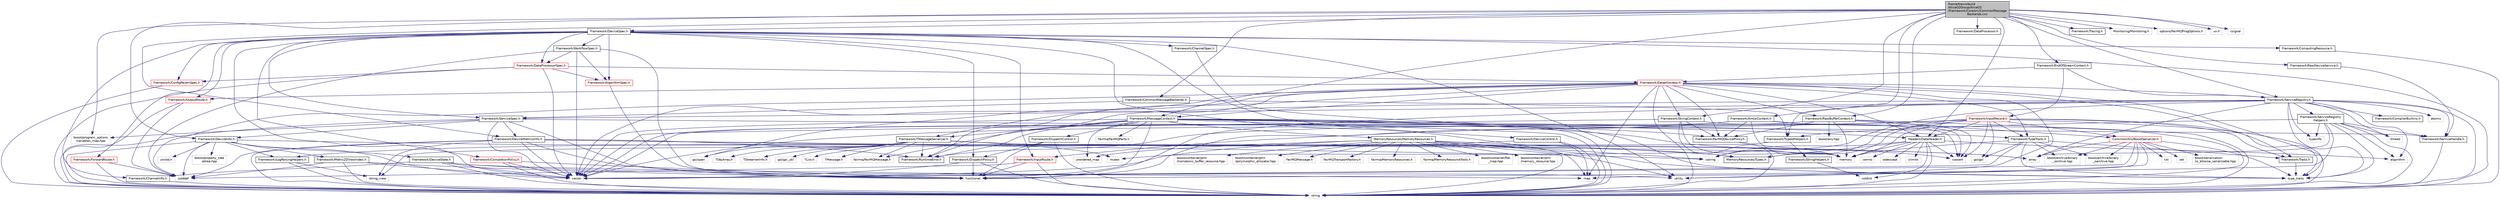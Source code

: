 digraph "/home/travis/build/AliceO2Group/AliceO2/Framework/Core/src/CommonMessageBackends.cxx"
{
 // INTERACTIVE_SVG=YES
  bgcolor="transparent";
  edge [fontname="Helvetica",fontsize="10",labelfontname="Helvetica",labelfontsize="10"];
  node [fontname="Helvetica",fontsize="10",shape=record];
  Node0 [label="/home/travis/build\l/AliceO2Group/AliceO2\l/Framework/Core/src/CommonMessage\lBackends.cxx",height=0.2,width=0.4,color="black", fillcolor="grey75", style="filled", fontcolor="black"];
  Node0 -> Node1 [color="midnightblue",fontsize="10",style="solid",fontname="Helvetica"];
  Node1 [label="Framework/CommonMessageBackends.h",height=0.2,width=0.4,color="black",URL="$d5/d67/CommonMessageBackends_8h.html"];
  Node1 -> Node2 [color="midnightblue",fontsize="10",style="solid",fontname="Helvetica"];
  Node2 [label="Framework/ServiceSpec.h",height=0.2,width=0.4,color="black",URL="$d4/d61/ServiceSpec_8h.html"];
  Node2 -> Node3 [color="midnightblue",fontsize="10",style="solid",fontname="Helvetica"];
  Node3 [label="Framework/ServiceHandle.h",height=0.2,width=0.4,color="black",URL="$d3/d28/ServiceHandle_8h.html"];
  Node3 -> Node4 [color="midnightblue",fontsize="10",style="solid",fontname="Helvetica"];
  Node4 [label="string",height=0.2,width=0.4,color="grey75"];
  Node2 -> Node5 [color="midnightblue",fontsize="10",style="solid",fontname="Helvetica"];
  Node5 [label="Framework/DeviceMetricsInfo.h",height=0.2,width=0.4,color="black",URL="$dc/df0/DeviceMetricsInfo_8h.html"];
  Node5 -> Node6 [color="midnightblue",fontsize="10",style="solid",fontname="Helvetica"];
  Node6 [label="Framework/RuntimeError.h",height=0.2,width=0.4,color="black",URL="$d1/d76/RuntimeError_8h.html"];
  Node5 -> Node7 [color="midnightblue",fontsize="10",style="solid",fontname="Helvetica"];
  Node7 [label="array",height=0.2,width=0.4,color="grey75"];
  Node5 -> Node8 [color="midnightblue",fontsize="10",style="solid",fontname="Helvetica"];
  Node8 [label="cstddef",height=0.2,width=0.4,color="grey75"];
  Node5 -> Node9 [color="midnightblue",fontsize="10",style="solid",fontname="Helvetica"];
  Node9 [label="cstring",height=0.2,width=0.4,color="grey75"];
  Node5 -> Node10 [color="midnightblue",fontsize="10",style="solid",fontname="Helvetica"];
  Node10 [label="functional",height=0.2,width=0.4,color="grey75"];
  Node5 -> Node4 [color="midnightblue",fontsize="10",style="solid",fontname="Helvetica"];
  Node5 -> Node11 [color="midnightblue",fontsize="10",style="solid",fontname="Helvetica"];
  Node11 [label="string_view",height=0.2,width=0.4,color="grey75"];
  Node5 -> Node12 [color="midnightblue",fontsize="10",style="solid",fontname="Helvetica"];
  Node12 [label="vector",height=0.2,width=0.4,color="grey75"];
  Node2 -> Node13 [color="midnightblue",fontsize="10",style="solid",fontname="Helvetica"];
  Node13 [label="Framework/DeviceInfo.h",height=0.2,width=0.4,color="black",URL="$d7/d58/DeviceInfo_8h.html"];
  Node13 -> Node14 [color="midnightblue",fontsize="10",style="solid",fontname="Helvetica"];
  Node14 [label="Framework/LogParsingHelpers.h",height=0.2,width=0.4,color="black",URL="$d8/d4a/LogParsingHelpers_8h.html"];
  Node14 -> Node4 [color="midnightblue",fontsize="10",style="solid",fontname="Helvetica"];
  Node14 -> Node11 [color="midnightblue",fontsize="10",style="solid",fontname="Helvetica"];
  Node13 -> Node15 [color="midnightblue",fontsize="10",style="solid",fontname="Helvetica"];
  Node15 [label="Framework/Metric2DViewIndex.h",height=0.2,width=0.4,color="black",URL="$d0/d2c/Metric2DViewIndex_8h.html"];
  Node15 -> Node10 [color="midnightblue",fontsize="10",style="solid",fontname="Helvetica"];
  Node15 -> Node8 [color="midnightblue",fontsize="10",style="solid",fontname="Helvetica"];
  Node15 -> Node4 [color="midnightblue",fontsize="10",style="solid",fontname="Helvetica"];
  Node15 -> Node12 [color="midnightblue",fontsize="10",style="solid",fontname="Helvetica"];
  Node13 -> Node16 [color="midnightblue",fontsize="10",style="solid",fontname="Helvetica"];
  Node16 [label="Framework/DeviceState.h",height=0.2,width=0.4,color="black",URL="$d9/de0/DeviceState_8h.html"];
  Node16 -> Node17 [color="midnightblue",fontsize="10",style="solid",fontname="Helvetica"];
  Node17 [label="Framework/ChannelInfo.h",height=0.2,width=0.4,color="black",URL="$dd/de5/ChannelInfo_8h.html"];
  Node17 -> Node4 [color="midnightblue",fontsize="10",style="solid",fontname="Helvetica"];
  Node16 -> Node12 [color="midnightblue",fontsize="10",style="solid",fontname="Helvetica"];
  Node16 -> Node4 [color="midnightblue",fontsize="10",style="solid",fontname="Helvetica"];
  Node16 -> Node18 [color="midnightblue",fontsize="10",style="solid",fontname="Helvetica"];
  Node18 [label="map",height=0.2,width=0.4,color="grey75"];
  Node16 -> Node19 [color="midnightblue",fontsize="10",style="solid",fontname="Helvetica"];
  Node19 [label="utility",height=0.2,width=0.4,color="grey75"];
  Node13 -> Node8 [color="midnightblue",fontsize="10",style="solid",fontname="Helvetica"];
  Node13 -> Node4 [color="midnightblue",fontsize="10",style="solid",fontname="Helvetica"];
  Node13 -> Node12 [color="midnightblue",fontsize="10",style="solid",fontname="Helvetica"];
  Node13 -> Node20 [color="midnightblue",fontsize="10",style="solid",fontname="Helvetica"];
  Node20 [label="unistd.h",height=0.2,width=0.4,color="grey75"];
  Node13 -> Node7 [color="midnightblue",fontsize="10",style="solid",fontname="Helvetica"];
  Node13 -> Node21 [color="midnightblue",fontsize="10",style="solid",fontname="Helvetica"];
  Node21 [label="boost/property_tree\l/ptree.hpp",height=0.2,width=0.4,color="grey75"];
  Node2 -> Node10 [color="midnightblue",fontsize="10",style="solid",fontname="Helvetica"];
  Node2 -> Node4 [color="midnightblue",fontsize="10",style="solid",fontname="Helvetica"];
  Node2 -> Node12 [color="midnightblue",fontsize="10",style="solid",fontname="Helvetica"];
  Node2 -> Node22 [color="midnightblue",fontsize="10",style="solid",fontname="Helvetica"];
  Node22 [label="boost/program_options\l/variables_map.hpp",height=0.2,width=0.4,color="grey75"];
  Node1 -> Node23 [color="midnightblue",fontsize="10",style="solid",fontname="Helvetica"];
  Node23 [label="Framework/TypeIdHelpers.h",height=0.2,width=0.4,color="black",URL="$d2/d9a/TypeIdHelpers_8h.html"];
  Node23 -> Node11 [color="midnightblue",fontsize="10",style="solid",fontname="Helvetica"];
  Node23 -> Node24 [color="midnightblue",fontsize="10",style="solid",fontname="Helvetica"];
  Node24 [label="Framework/StringHelpers.h",height=0.2,width=0.4,color="black",URL="$db/dff/StringHelpers_8h.html"];
  Node24 -> Node25 [color="midnightblue",fontsize="10",style="solid",fontname="Helvetica"];
  Node25 [label="cstdint",height=0.2,width=0.4,color="grey75"];
  Node0 -> Node26 [color="midnightblue",fontsize="10",style="solid",fontname="Helvetica"];
  Node26 [label="Framework/MessageContext.h",height=0.2,width=0.4,color="black",URL="$dc/dc4/MessageContext_8h.html"];
  Node26 -> Node27 [color="midnightblue",fontsize="10",style="solid",fontname="Helvetica"];
  Node27 [label="Framework/DispatchControl.h",height=0.2,width=0.4,color="black",URL="$dd/dda/DispatchControl_8h.html"];
  Node27 -> Node28 [color="midnightblue",fontsize="10",style="solid",fontname="Helvetica"];
  Node28 [label="Framework/DispatchPolicy.h",height=0.2,width=0.4,color="black",URL="$da/de6/DispatchPolicy_8h.html"];
  Node28 -> Node10 [color="midnightblue",fontsize="10",style="solid",fontname="Helvetica"];
  Node28 -> Node4 [color="midnightblue",fontsize="10",style="solid",fontname="Helvetica"];
  Node28 -> Node12 [color="midnightblue",fontsize="10",style="solid",fontname="Helvetica"];
  Node27 -> Node10 [color="midnightblue",fontsize="10",style="solid",fontname="Helvetica"];
  Node27 -> Node4 [color="midnightblue",fontsize="10",style="solid",fontname="Helvetica"];
  Node26 -> Node29 [color="midnightblue",fontsize="10",style="solid",fontname="Helvetica"];
  Node29 [label="Framework/FairMQDeviceProxy.h",height=0.2,width=0.4,color="black",URL="$d8/d71/FairMQDeviceProxy_8h.html"];
  Node29 -> Node30 [color="midnightblue",fontsize="10",style="solid",fontname="Helvetica"];
  Node30 [label="memory",height=0.2,width=0.4,color="grey75"];
  Node26 -> Node6 [color="midnightblue",fontsize="10",style="solid",fontname="Helvetica"];
  Node26 -> Node31 [color="midnightblue",fontsize="10",style="solid",fontname="Helvetica"];
  Node31 [label="Framework/TMessageSerializer.h",height=0.2,width=0.4,color="black",URL="$d8/d3c/TMessageSerializer_8h.html"];
  Node31 -> Node32 [color="midnightblue",fontsize="10",style="solid",fontname="Helvetica"];
  Node32 [label="fairmq/FairMQMessage.h",height=0.2,width=0.4,color="grey75"];
  Node31 -> Node6 [color="midnightblue",fontsize="10",style="solid",fontname="Helvetica"];
  Node31 -> Node33 [color="midnightblue",fontsize="10",style="solid",fontname="Helvetica"];
  Node33 [label="TList.h",height=0.2,width=0.4,color="grey75"];
  Node31 -> Node34 [color="midnightblue",fontsize="10",style="solid",fontname="Helvetica"];
  Node34 [label="TMessage.h",height=0.2,width=0.4,color="grey75"];
  Node31 -> Node35 [color="midnightblue",fontsize="10",style="solid",fontname="Helvetica"];
  Node35 [label="TObjArray.h",height=0.2,width=0.4,color="grey75"];
  Node31 -> Node36 [color="midnightblue",fontsize="10",style="solid",fontname="Helvetica"];
  Node36 [label="TStreamerInfo.h",height=0.2,width=0.4,color="grey75"];
  Node31 -> Node37 [color="midnightblue",fontsize="10",style="solid",fontname="Helvetica"];
  Node37 [label="gsl/gsl_util",height=0.2,width=0.4,color="grey75"];
  Node31 -> Node38 [color="midnightblue",fontsize="10",style="solid",fontname="Helvetica"];
  Node38 [label="gsl/span",height=0.2,width=0.4,color="grey75"];
  Node31 -> Node30 [color="midnightblue",fontsize="10",style="solid",fontname="Helvetica"];
  Node31 -> Node39 [color="midnightblue",fontsize="10",style="solid",fontname="Helvetica"];
  Node39 [label="mutex",height=0.2,width=0.4,color="grey75"];
  Node31 -> Node40 [color="midnightblue",fontsize="10",style="solid",fontname="Helvetica"];
  Node40 [label="MemoryResources/Types.h",height=0.2,width=0.4,color="black",URL="$d7/df8/Types_8h.html"];
  Node26 -> Node41 [color="midnightblue",fontsize="10",style="solid",fontname="Helvetica"];
  Node41 [label="Framework/TypeTraits.h",height=0.2,width=0.4,color="black",URL="$d0/d95/TypeTraits_8h.html"];
  Node41 -> Node42 [color="midnightblue",fontsize="10",style="solid",fontname="Helvetica"];
  Node42 [label="type_traits",height=0.2,width=0.4,color="grey75"];
  Node41 -> Node12 [color="midnightblue",fontsize="10",style="solid",fontname="Helvetica"];
  Node41 -> Node30 [color="midnightblue",fontsize="10",style="solid",fontname="Helvetica"];
  Node41 -> Node43 [color="midnightblue",fontsize="10",style="solid",fontname="Helvetica"];
  Node43 [label="Framework/Traits.h",height=0.2,width=0.4,color="black",URL="$db/d31/Traits_8h.html"];
  Node43 -> Node42 [color="midnightblue",fontsize="10",style="solid",fontname="Helvetica"];
  Node41 -> Node44 [color="midnightblue",fontsize="10",style="solid",fontname="Helvetica"];
  Node44 [label="boost/archive/binary\l_iarchive.hpp",height=0.2,width=0.4,color="grey75"];
  Node41 -> Node45 [color="midnightblue",fontsize="10",style="solid",fontname="Helvetica"];
  Node45 [label="boost/archive/binary\l_oarchive.hpp",height=0.2,width=0.4,color="grey75"];
  Node41 -> Node46 [color="midnightblue",fontsize="10",style="solid",fontname="Helvetica"];
  Node46 [label="gsl/gsl",height=0.2,width=0.4,color="grey75"];
  Node26 -> Node47 [color="midnightblue",fontsize="10",style="solid",fontname="Helvetica"];
  Node47 [label="Headers/DataHeader.h",height=0.2,width=0.4,color="black",URL="$dc/dcd/DataHeader_8h.html"];
  Node47 -> Node25 [color="midnightblue",fontsize="10",style="solid",fontname="Helvetica"];
  Node47 -> Node30 [color="midnightblue",fontsize="10",style="solid",fontname="Helvetica"];
  Node47 -> Node48 [color="midnightblue",fontsize="10",style="solid",fontname="Helvetica"];
  Node48 [label="cassert",height=0.2,width=0.4,color="grey75"];
  Node47 -> Node9 [color="midnightblue",fontsize="10",style="solid",fontname="Helvetica"];
  Node47 -> Node49 [color="midnightblue",fontsize="10",style="solid",fontname="Helvetica"];
  Node49 [label="algorithm",height=0.2,width=0.4,color="grey75"];
  Node47 -> Node50 [color="midnightblue",fontsize="10",style="solid",fontname="Helvetica"];
  Node50 [label="stdexcept",height=0.2,width=0.4,color="grey75"];
  Node47 -> Node4 [color="midnightblue",fontsize="10",style="solid",fontname="Helvetica"];
  Node47 -> Node51 [color="midnightblue",fontsize="10",style="solid",fontname="Helvetica"];
  Node51 [label="climits",height=0.2,width=0.4,color="grey75"];
  Node47 -> Node40 [color="midnightblue",fontsize="10",style="solid",fontname="Helvetica"];
  Node47 -> Node52 [color="midnightblue",fontsize="10",style="solid",fontname="Helvetica"];
  Node52 [label="cerrno",height=0.2,width=0.4,color="grey75"];
  Node26 -> Node53 [color="midnightblue",fontsize="10",style="solid",fontname="Helvetica"];
  Node53 [label="MemoryResources/MemoryResources.h",height=0.2,width=0.4,color="black",URL="$dc/d03/MemoryResources_8h.html"];
  Node53 -> Node54 [color="midnightblue",fontsize="10",style="solid",fontname="Helvetica"];
  Node54 [label="boost/container/flat\l_map.hpp",height=0.2,width=0.4,color="grey75"];
  Node53 -> Node55 [color="midnightblue",fontsize="10",style="solid",fontname="Helvetica"];
  Node55 [label="boost/container/pmr\l/memory_resource.hpp",height=0.2,width=0.4,color="grey75"];
  Node53 -> Node56 [color="midnightblue",fontsize="10",style="solid",fontname="Helvetica"];
  Node56 [label="boost/container/pmr\l/monotonic_buffer_resource.hpp",height=0.2,width=0.4,color="grey75"];
  Node53 -> Node57 [color="midnightblue",fontsize="10",style="solid",fontname="Helvetica"];
  Node57 [label="boost/container/pmr\l/polymorphic_allocator.hpp",height=0.2,width=0.4,color="grey75"];
  Node53 -> Node9 [color="midnightblue",fontsize="10",style="solid",fontname="Helvetica"];
  Node53 -> Node4 [color="midnightblue",fontsize="10",style="solid",fontname="Helvetica"];
  Node53 -> Node42 [color="midnightblue",fontsize="10",style="solid",fontname="Helvetica"];
  Node53 -> Node19 [color="midnightblue",fontsize="10",style="solid",fontname="Helvetica"];
  Node53 -> Node12 [color="midnightblue",fontsize="10",style="solid",fontname="Helvetica"];
  Node53 -> Node58 [color="midnightblue",fontsize="10",style="solid",fontname="Helvetica"];
  Node58 [label="unordered_map",height=0.2,width=0.4,color="grey75"];
  Node53 -> Node59 [color="midnightblue",fontsize="10",style="solid",fontname="Helvetica"];
  Node59 [label="FairMQMessage.h",height=0.2,width=0.4,color="grey75"];
  Node53 -> Node60 [color="midnightblue",fontsize="10",style="solid",fontname="Helvetica"];
  Node60 [label="FairMQTransportFactory.h",height=0.2,width=0.4,color="grey75"];
  Node53 -> Node61 [color="midnightblue",fontsize="10",style="solid",fontname="Helvetica"];
  Node61 [label="fairmq/MemoryResources.h",height=0.2,width=0.4,color="grey75"];
  Node53 -> Node62 [color="midnightblue",fontsize="10",style="solid",fontname="Helvetica"];
  Node62 [label="fairmq/MemoryResourceTools.h",height=0.2,width=0.4,color="grey75"];
  Node53 -> Node40 [color="midnightblue",fontsize="10",style="solid",fontname="Helvetica"];
  Node26 -> Node32 [color="midnightblue",fontsize="10",style="solid",fontname="Helvetica"];
  Node26 -> Node63 [color="midnightblue",fontsize="10",style="solid",fontname="Helvetica"];
  Node63 [label="fairmq/FairMQParts.h",height=0.2,width=0.4,color="grey75"];
  Node26 -> Node48 [color="midnightblue",fontsize="10",style="solid",fontname="Helvetica"];
  Node26 -> Node10 [color="midnightblue",fontsize="10",style="solid",fontname="Helvetica"];
  Node26 -> Node4 [color="midnightblue",fontsize="10",style="solid",fontname="Helvetica"];
  Node26 -> Node42 [color="midnightblue",fontsize="10",style="solid",fontname="Helvetica"];
  Node26 -> Node58 [color="midnightblue",fontsize="10",style="solid",fontname="Helvetica"];
  Node26 -> Node12 [color="midnightblue",fontsize="10",style="solid",fontname="Helvetica"];
  Node0 -> Node64 [color="midnightblue",fontsize="10",style="solid",fontname="Helvetica"];
  Node64 [label="Framework/ArrowContext.h",height=0.2,width=0.4,color="black",URL="$d8/da2/ArrowContext_8h.html"];
  Node64 -> Node29 [color="midnightblue",fontsize="10",style="solid",fontname="Helvetica"];
  Node64 -> Node48 [color="midnightblue",fontsize="10",style="solid",fontname="Helvetica"];
  Node64 -> Node10 [color="midnightblue",fontsize="10",style="solid",fontname="Helvetica"];
  Node64 -> Node30 [color="midnightblue",fontsize="10",style="solid",fontname="Helvetica"];
  Node64 -> Node4 [color="midnightblue",fontsize="10",style="solid",fontname="Helvetica"];
  Node64 -> Node12 [color="midnightblue",fontsize="10",style="solid",fontname="Helvetica"];
  Node0 -> Node65 [color="midnightblue",fontsize="10",style="solid",fontname="Helvetica"];
  Node65 [label="Framework/StringContext.h",height=0.2,width=0.4,color="black",URL="$dd/df6/StringContext_8h.html"];
  Node65 -> Node29 [color="midnightblue",fontsize="10",style="solid",fontname="Helvetica"];
  Node65 -> Node12 [color="midnightblue",fontsize="10",style="solid",fontname="Helvetica"];
  Node65 -> Node48 [color="midnightblue",fontsize="10",style="solid",fontname="Helvetica"];
  Node65 -> Node4 [color="midnightblue",fontsize="10",style="solid",fontname="Helvetica"];
  Node65 -> Node30 [color="midnightblue",fontsize="10",style="solid",fontname="Helvetica"];
  Node0 -> Node66 [color="midnightblue",fontsize="10",style="solid",fontname="Helvetica"];
  Node66 [label="Framework/RawBufferContext.h",height=0.2,width=0.4,color="black",URL="$d8/d25/RawBufferContext_8h.html",tooltip=" "];
  Node66 -> Node29 [color="midnightblue",fontsize="10",style="solid",fontname="Helvetica"];
  Node66 -> Node67 [color="midnightblue",fontsize="10",style="solid",fontname="Helvetica"];
  Node67 [label="CommonUtils/BoostSerializer.h",height=0.2,width=0.4,color="red",URL="$d7/d91/BoostSerializer_8h.html",tooltip="Templatised boost serializer/deserializer for containers and base types. "];
  Node67 -> Node19 [color="midnightblue",fontsize="10",style="solid",fontname="Helvetica"];
  Node67 -> Node42 [color="midnightblue",fontsize="10",style="solid",fontname="Helvetica"];
  Node67 -> Node7 [color="midnightblue",fontsize="10",style="solid",fontname="Helvetica"];
  Node67 -> Node12 [color="midnightblue",fontsize="10",style="solid",fontname="Helvetica"];
  Node67 -> Node68 [color="midnightblue",fontsize="10",style="solid",fontname="Helvetica"];
  Node68 [label="list",height=0.2,width=0.4,color="grey75"];
  Node67 -> Node18 [color="midnightblue",fontsize="10",style="solid",fontname="Helvetica"];
  Node67 -> Node69 [color="midnightblue",fontsize="10",style="solid",fontname="Helvetica"];
  Node69 [label="set",height=0.2,width=0.4,color="grey75"];
  Node67 -> Node44 [color="midnightblue",fontsize="10",style="solid",fontname="Helvetica"];
  Node67 -> Node45 [color="midnightblue",fontsize="10",style="solid",fontname="Helvetica"];
  Node67 -> Node70 [color="midnightblue",fontsize="10",style="solid",fontname="Helvetica"];
  Node70 [label="boost/serialization\l/is_bitwise_serializable.hpp",height=0.2,width=0.4,color="grey75"];
  Node66 -> Node12 [color="midnightblue",fontsize="10",style="solid",fontname="Helvetica"];
  Node66 -> Node48 [color="midnightblue",fontsize="10",style="solid",fontname="Helvetica"];
  Node66 -> Node4 [color="midnightblue",fontsize="10",style="solid",fontname="Helvetica"];
  Node66 -> Node30 [color="midnightblue",fontsize="10",style="solid",fontname="Helvetica"];
  Node66 -> Node78 [color="midnightblue",fontsize="10",style="solid",fontname="Helvetica"];
  Node78 [label="boost/any.hpp",height=0.2,width=0.4,color="grey75"];
  Node0 -> Node79 [color="midnightblue",fontsize="10",style="solid",fontname="Helvetica"];
  Node79 [label="Framework/DataProcessor.h",height=0.2,width=0.4,color="black",URL="$d9/df0/DataProcessor_8h.html"];
  Node0 -> Node80 [color="midnightblue",fontsize="10",style="solid",fontname="Helvetica"];
  Node80 [label="Framework/ServiceRegistry.h",height=0.2,width=0.4,color="black",URL="$d8/d17/ServiceRegistry_8h.html"];
  Node80 -> Node3 [color="midnightblue",fontsize="10",style="solid",fontname="Helvetica"];
  Node80 -> Node2 [color="midnightblue",fontsize="10",style="solid",fontname="Helvetica"];
  Node80 -> Node81 [color="midnightblue",fontsize="10",style="solid",fontname="Helvetica"];
  Node81 [label="Framework/ServiceRegistry\lHelpers.h",height=0.2,width=0.4,color="black",URL="$d0/d6d/ServiceRegistryHelpers_8h.html"];
  Node81 -> Node3 [color="midnightblue",fontsize="10",style="solid",fontname="Helvetica"];
  Node81 -> Node23 [color="midnightblue",fontsize="10",style="solid",fontname="Helvetica"];
  Node81 -> Node49 [color="midnightblue",fontsize="10",style="solid",fontname="Helvetica"];
  Node81 -> Node7 [color="midnightblue",fontsize="10",style="solid",fontname="Helvetica"];
  Node81 -> Node10 [color="midnightblue",fontsize="10",style="solid",fontname="Helvetica"];
  Node81 -> Node4 [color="midnightblue",fontsize="10",style="solid",fontname="Helvetica"];
  Node81 -> Node42 [color="midnightblue",fontsize="10",style="solid",fontname="Helvetica"];
  Node81 -> Node82 [color="midnightblue",fontsize="10",style="solid",fontname="Helvetica"];
  Node82 [label="typeinfo",height=0.2,width=0.4,color="grey75"];
  Node81 -> Node83 [color="midnightblue",fontsize="10",style="solid",fontname="Helvetica"];
  Node83 [label="thread",height=0.2,width=0.4,color="grey75"];
  Node80 -> Node84 [color="midnightblue",fontsize="10",style="solid",fontname="Helvetica"];
  Node84 [label="Framework/CompilerBuiltins.h",height=0.2,width=0.4,color="black",URL="$d9/de8/CompilerBuiltins_8h.html"];
  Node80 -> Node23 [color="midnightblue",fontsize="10",style="solid",fontname="Helvetica"];
  Node80 -> Node6 [color="midnightblue",fontsize="10",style="solid",fontname="Helvetica"];
  Node80 -> Node49 [color="midnightblue",fontsize="10",style="solid",fontname="Helvetica"];
  Node80 -> Node7 [color="midnightblue",fontsize="10",style="solid",fontname="Helvetica"];
  Node80 -> Node10 [color="midnightblue",fontsize="10",style="solid",fontname="Helvetica"];
  Node80 -> Node4 [color="midnightblue",fontsize="10",style="solid",fontname="Helvetica"];
  Node80 -> Node42 [color="midnightblue",fontsize="10",style="solid",fontname="Helvetica"];
  Node80 -> Node82 [color="midnightblue",fontsize="10",style="solid",fontname="Helvetica"];
  Node80 -> Node83 [color="midnightblue",fontsize="10",style="solid",fontname="Helvetica"];
  Node80 -> Node85 [color="midnightblue",fontsize="10",style="solid",fontname="Helvetica"];
  Node85 [label="atomic",height=0.2,width=0.4,color="grey75"];
  Node80 -> Node39 [color="midnightblue",fontsize="10",style="solid",fontname="Helvetica"];
  Node0 -> Node86 [color="midnightblue",fontsize="10",style="solid",fontname="Helvetica"];
  Node86 [label="Framework/RawDeviceService.h",height=0.2,width=0.4,color="black",URL="$d9/d66/RawDeviceService_8h.html"];
  Node86 -> Node3 [color="midnightblue",fontsize="10",style="solid",fontname="Helvetica"];
  Node0 -> Node87 [color="midnightblue",fontsize="10",style="solid",fontname="Helvetica"];
  Node87 [label="Framework/DeviceSpec.h",height=0.2,width=0.4,color="black",URL="$df/de8/DeviceSpec_8h.html"];
  Node87 -> Node88 [color="midnightblue",fontsize="10",style="solid",fontname="Helvetica"];
  Node88 [label="Framework/WorkflowSpec.h",height=0.2,width=0.4,color="black",URL="$df/da1/WorkflowSpec_8h.html"];
  Node88 -> Node89 [color="midnightblue",fontsize="10",style="solid",fontname="Helvetica"];
  Node89 [label="Framework/DataProcessorSpec.h",height=0.2,width=0.4,color="red",URL="$d0/df4/DataProcessorSpec_8h.html"];
  Node89 -> Node90 [color="midnightblue",fontsize="10",style="solid",fontname="Helvetica"];
  Node90 [label="Framework/AlgorithmSpec.h",height=0.2,width=0.4,color="red",URL="$d0/d14/AlgorithmSpec_8h.html"];
  Node90 -> Node10 [color="midnightblue",fontsize="10",style="solid",fontname="Helvetica"];
  Node89 -> Node111 [color="midnightblue",fontsize="10",style="solid",fontname="Helvetica"];
  Node111 [label="Framework/ConfigParamSpec.h",height=0.2,width=0.4,color="red",URL="$d0/d1c/ConfigParamSpec_8h.html"];
  Node111 -> Node4 [color="midnightblue",fontsize="10",style="solid",fontname="Helvetica"];
  Node89 -> Node130 [color="midnightblue",fontsize="10",style="solid",fontname="Helvetica"];
  Node130 [label="Framework/DataAllocator.h",height=0.2,width=0.4,color="red",URL="$d1/d28/DataAllocator_8h.html"];
  Node130 -> Node26 [color="midnightblue",fontsize="10",style="solid",fontname="Helvetica"];
  Node130 -> Node65 [color="midnightblue",fontsize="10",style="solid",fontname="Helvetica"];
  Node130 -> Node66 [color="midnightblue",fontsize="10",style="solid",fontname="Helvetica"];
  Node130 -> Node132 [color="midnightblue",fontsize="10",style="solid",fontname="Helvetica"];
  Node132 [label="Framework/OutputRoute.h",height=0.2,width=0.4,color="red",URL="$d6/df4/OutputRoute_8h.html"];
  Node132 -> Node8 [color="midnightblue",fontsize="10",style="solid",fontname="Helvetica"];
  Node132 -> Node4 [color="midnightblue",fontsize="10",style="solid",fontname="Helvetica"];
  Node130 -> Node29 [color="midnightblue",fontsize="10",style="solid",fontname="Helvetica"];
  Node130 -> Node31 [color="midnightblue",fontsize="10",style="solid",fontname="Helvetica"];
  Node130 -> Node41 [color="midnightblue",fontsize="10",style="solid",fontname="Helvetica"];
  Node130 -> Node43 [color="midnightblue",fontsize="10",style="solid",fontname="Helvetica"];
  Node130 -> Node80 [color="midnightblue",fontsize="10",style="solid",fontname="Helvetica"];
  Node130 -> Node6 [color="midnightblue",fontsize="10",style="solid",fontname="Helvetica"];
  Node130 -> Node47 [color="midnightblue",fontsize="10",style="solid",fontname="Helvetica"];
  Node130 -> Node38 [color="midnightblue",fontsize="10",style="solid",fontname="Helvetica"];
  Node130 -> Node12 [color="midnightblue",fontsize="10",style="solid",fontname="Helvetica"];
  Node130 -> Node18 [color="midnightblue",fontsize="10",style="solid",fontname="Helvetica"];
  Node130 -> Node4 [color="midnightblue",fontsize="10",style="solid",fontname="Helvetica"];
  Node130 -> Node19 [color="midnightblue",fontsize="10",style="solid",fontname="Helvetica"];
  Node130 -> Node42 [color="midnightblue",fontsize="10",style="solid",fontname="Helvetica"];
  Node130 -> Node8 [color="midnightblue",fontsize="10",style="solid",fontname="Helvetica"];
  Node89 -> Node4 [color="midnightblue",fontsize="10",style="solid",fontname="Helvetica"];
  Node89 -> Node12 [color="midnightblue",fontsize="10",style="solid",fontname="Helvetica"];
  Node88 -> Node90 [color="midnightblue",fontsize="10",style="solid",fontname="Helvetica"];
  Node88 -> Node12 [color="midnightblue",fontsize="10",style="solid",fontname="Helvetica"];
  Node88 -> Node10 [color="midnightblue",fontsize="10",style="solid",fontname="Helvetica"];
  Node88 -> Node8 [color="midnightblue",fontsize="10",style="solid",fontname="Helvetica"];
  Node87 -> Node136 [color="midnightblue",fontsize="10",style="solid",fontname="Helvetica"];
  Node136 [label="Framework/ComputingResource.h",height=0.2,width=0.4,color="black",URL="$d8/d62/ComputingResource_8h.html"];
  Node136 -> Node4 [color="midnightblue",fontsize="10",style="solid",fontname="Helvetica"];
  Node87 -> Node89 [color="midnightblue",fontsize="10",style="solid",fontname="Helvetica"];
  Node87 -> Node137 [color="midnightblue",fontsize="10",style="solid",fontname="Helvetica"];
  Node137 [label="Framework/ChannelSpec.h",height=0.2,width=0.4,color="black",URL="$d6/d72/ChannelSpec_8h.html"];
  Node137 -> Node4 [color="midnightblue",fontsize="10",style="solid",fontname="Helvetica"];
  Node87 -> Node17 [color="midnightblue",fontsize="10",style="solid",fontname="Helvetica"];
  Node87 -> Node138 [color="midnightblue",fontsize="10",style="solid",fontname="Helvetica"];
  Node138 [label="Framework/DeviceControl.h",height=0.2,width=0.4,color="black",URL="$d2/d2c/DeviceControl_8h.html"];
  Node138 -> Node18 [color="midnightblue",fontsize="10",style="solid",fontname="Helvetica"];
  Node138 -> Node4 [color="midnightblue",fontsize="10",style="solid",fontname="Helvetica"];
  Node138 -> Node14 [color="midnightblue",fontsize="10",style="solid",fontname="Helvetica"];
  Node87 -> Node90 [color="midnightblue",fontsize="10",style="solid",fontname="Helvetica"];
  Node87 -> Node111 [color="midnightblue",fontsize="10",style="solid",fontname="Helvetica"];
  Node87 -> Node139 [color="midnightblue",fontsize="10",style="solid",fontname="Helvetica"];
  Node139 [label="Framework/ForwardRoute.h",height=0.2,width=0.4,color="red",URL="$d7/d12/ForwardRoute_8h.html"];
  Node139 -> Node8 [color="midnightblue",fontsize="10",style="solid",fontname="Helvetica"];
  Node139 -> Node4 [color="midnightblue",fontsize="10",style="solid",fontname="Helvetica"];
  Node87 -> Node119 [color="midnightblue",fontsize="10",style="solid",fontname="Helvetica"];
  Node119 [label="Framework/InputRoute.h",height=0.2,width=0.4,color="red",URL="$d5/d19/InputRoute_8h.html"];
  Node119 -> Node8 [color="midnightblue",fontsize="10",style="solid",fontname="Helvetica"];
  Node119 -> Node4 [color="midnightblue",fontsize="10",style="solid",fontname="Helvetica"];
  Node119 -> Node10 [color="midnightblue",fontsize="10",style="solid",fontname="Helvetica"];
  Node87 -> Node132 [color="midnightblue",fontsize="10",style="solid",fontname="Helvetica"];
  Node87 -> Node140 [color="midnightblue",fontsize="10",style="solid",fontname="Helvetica"];
  Node140 [label="Framework/CompletionPolicy.h",height=0.2,width=0.4,color="red",URL="$df/dd6/CompletionPolicy_8h.html"];
  Node140 -> Node10 [color="midnightblue",fontsize="10",style="solid",fontname="Helvetica"];
  Node140 -> Node4 [color="midnightblue",fontsize="10",style="solid",fontname="Helvetica"];
  Node140 -> Node12 [color="midnightblue",fontsize="10",style="solid",fontname="Helvetica"];
  Node87 -> Node28 [color="midnightblue",fontsize="10",style="solid",fontname="Helvetica"];
  Node87 -> Node2 [color="midnightblue",fontsize="10",style="solid",fontname="Helvetica"];
  Node87 -> Node12 [color="midnightblue",fontsize="10",style="solid",fontname="Helvetica"];
  Node87 -> Node4 [color="midnightblue",fontsize="10",style="solid",fontname="Helvetica"];
  Node87 -> Node18 [color="midnightblue",fontsize="10",style="solid",fontname="Helvetica"];
  Node87 -> Node19 [color="midnightblue",fontsize="10",style="solid",fontname="Helvetica"];
  Node0 -> Node141 [color="midnightblue",fontsize="10",style="solid",fontname="Helvetica"];
  Node141 [label="Framework/EndOfStreamContext.h",height=0.2,width=0.4,color="black",URL="$d0/d77/EndOfStreamContext_8h.html"];
  Node141 -> Node92 [color="midnightblue",fontsize="10",style="solid",fontname="Helvetica"];
  Node92 [label="Framework/InputRecord.h",height=0.2,width=0.4,color="red",URL="$d6/d5c/InputRecord_8h.html"];
  Node92 -> Node119 [color="midnightblue",fontsize="10",style="solid",fontname="Helvetica"];
  Node92 -> Node41 [color="midnightblue",fontsize="10",style="solid",fontname="Helvetica"];
  Node92 -> Node43 [color="midnightblue",fontsize="10",style="solid",fontname="Helvetica"];
  Node92 -> Node6 [color="midnightblue",fontsize="10",style="solid",fontname="Helvetica"];
  Node92 -> Node40 [color="midnightblue",fontsize="10",style="solid",fontname="Helvetica"];
  Node92 -> Node47 [color="midnightblue",fontsize="10",style="solid",fontname="Helvetica"];
  Node92 -> Node67 [color="midnightblue",fontsize="10",style="solid",fontname="Helvetica"];
  Node92 -> Node46 [color="midnightblue",fontsize="10",style="solid",fontname="Helvetica"];
  Node92 -> Node4 [color="midnightblue",fontsize="10",style="solid",fontname="Helvetica"];
  Node92 -> Node12 [color="midnightblue",fontsize="10",style="solid",fontname="Helvetica"];
  Node92 -> Node9 [color="midnightblue",fontsize="10",style="solid",fontname="Helvetica"];
  Node92 -> Node48 [color="midnightblue",fontsize="10",style="solid",fontname="Helvetica"];
  Node92 -> Node30 [color="midnightblue",fontsize="10",style="solid",fontname="Helvetica"];
  Node92 -> Node42 [color="midnightblue",fontsize="10",style="solid",fontname="Helvetica"];
  Node141 -> Node80 [color="midnightblue",fontsize="10",style="solid",fontname="Helvetica"];
  Node141 -> Node130 [color="midnightblue",fontsize="10",style="solid",fontname="Helvetica"];
  Node0 -> Node142 [color="midnightblue",fontsize="10",style="solid",fontname="Helvetica"];
  Node142 [label="Framework/Tracing.h",height=0.2,width=0.4,color="black",URL="$d2/d16/Tracing_8h.html"];
  Node0 -> Node5 [color="midnightblue",fontsize="10",style="solid",fontname="Helvetica"];
  Node0 -> Node13 [color="midnightblue",fontsize="10",style="solid",fontname="Helvetica"];
  Node0 -> Node143 [color="midnightblue",fontsize="10",style="solid",fontname="Helvetica"];
  Node143 [label="Monitoring/Monitoring.h",height=0.2,width=0.4,color="grey75"];
  Node0 -> Node47 [color="midnightblue",fontsize="10",style="solid",fontname="Helvetica"];
  Node0 -> Node144 [color="midnightblue",fontsize="10",style="solid",fontname="Helvetica"];
  Node144 [label="options/FairMQProgOptions.h",height=0.2,width=0.4,color="grey75"];
  Node0 -> Node145 [color="midnightblue",fontsize="10",style="solid",fontname="Helvetica"];
  Node145 [label="uv.h",height=0.2,width=0.4,color="grey75"];
  Node0 -> Node22 [color="midnightblue",fontsize="10",style="solid",fontname="Helvetica"];
  Node0 -> Node146 [color="midnightblue",fontsize="10",style="solid",fontname="Helvetica"];
  Node146 [label="csignal",height=0.2,width=0.4,color="grey75"];
}

